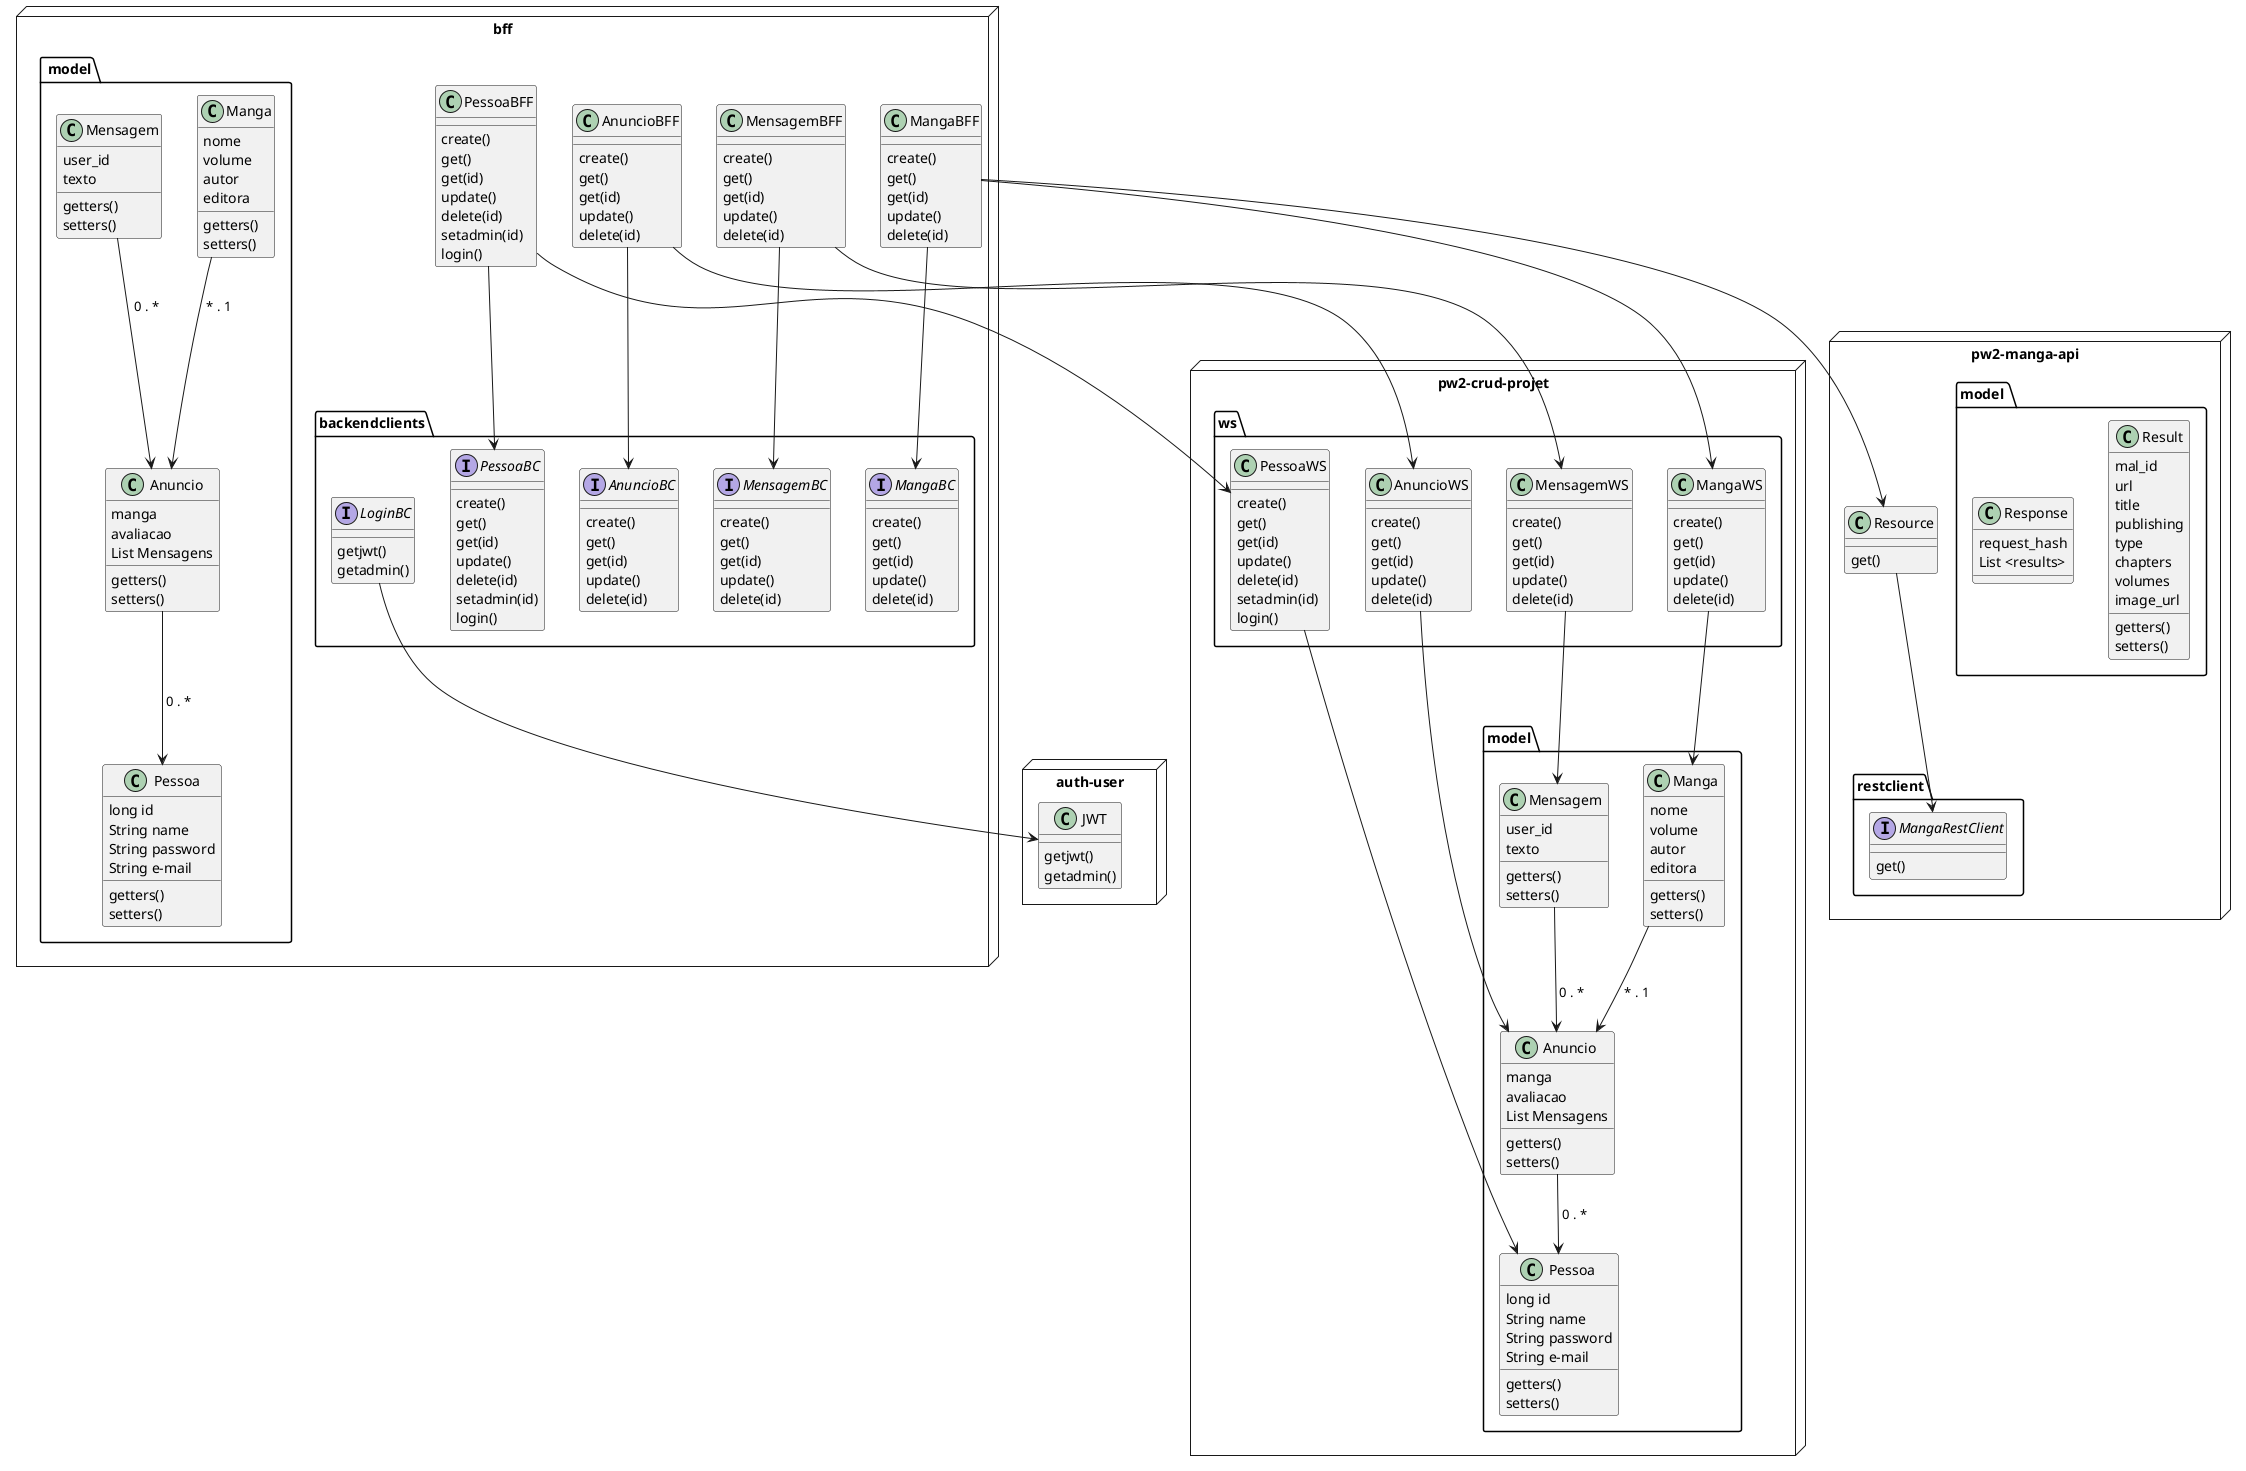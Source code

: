 @startuml


package "pw2-crud-projet" <<Node>> {
     package "model"{
        class "Pessoa " {
            long id
            String name
            String password
            String e-mail

            getters()
            setters()
        }

        class "Anuncio " {
            manga
            avaliacao
            List Mensagens
            getters()
            setters()
        }

        class "Manga " {
            nome
            volume
            autor
            editora
            getters()
            setters()

        }

        class "Mensagem " {
            user_id
            texto
            getters()
            setters()
        }
        "Manga " --> "Anuncio " : " * . 1" 
        "Anuncio " --> "Pessoa " : " 0 . * "
        "Mensagem " --> "Anuncio " : " 0 . * "
    }
    package "ws" {
        class PessoaWS {
        create()
        get()
        get(id)
        update()
        delete(id)
        setadmin(id)
        login()
        }

    class AnuncioWS {
        create()
        get()
        get(id)
        update()
        delete(id)
        }      
    class MangaWS {
        create()
        get()
        get(id)
        update()
        delete(id)
        }     
    class MensagemWS {
        create()
        get()
        get(id)
        update()
        delete(id)
        }       
    }
    PessoaWS --> "Pessoa "
    AnuncioWS --> "Anuncio "
    MangaWS --> "Manga "
    MensagemWS --> "Mensagem "
}


package "bff"  <<Node>> {
    
    package " model"{
        class Pessoa {
            long id
            String name
            String password
            String e-mail

            getters()
            setters()
        }

        class Anuncio {
            manga
            avaliacao
            List Mensagens
            getters()
            setters()
        }

        class Manga {
            nome
            volume
            autor
            editora
            getters()
            setters()

        }

        class Mensagem {
            user_id
            texto
            getters()
            setters()
        }
        Manga --> Anuncio : " * . 1" 
        Anuncio --> Pessoa : " 0 . * "
        Mensagem --> Anuncio : " 0 . * "
    }
    package "backendclients" {
        Interface "PessoaBC" {
            create()
            get()
            get(id)
            update()
            delete(id)
            setadmin(id)
            login()
        }
        Interface "AnuncioBC" {
            create()
            get()
            get(id)
            update()
            delete(id)
        }
        Interface "MangaBC" {
            create()
            get()
            get(id)
            update()
            delete(id)
        }    
        Interface "MensagemBC" {
            create()
            get()
            get(id)
            update()
            delete(id)
        }    
        Interface "LoginBC" {
            getjwt()
            getadmin()
        }    


    }
    class PessoaBFF {
        create()
        get()
        get(id)
        update()
        delete(id)
        setadmin(id)
        login()
        }

    class AnuncioBFF {
        create()
        get()
        get(id)
        update()
        delete(id)
        }      
    class MangaBFF {
        create()
        get()
        get(id)
        update()
        delete(id)
        }     
    class MensagemBFF {
        create()
        get()
        get(id)
        update()
        delete(id)
        }       
MensagemBFF --> "MensagemBC"
AnuncioBFF --> "AnuncioBC"
PessoaBFF --> "PessoaBC"
MangaBFF --> "MangaBC"

}
PessoaBFF --> PessoaWS
AnuncioBFF --> AnuncioWS
MangaBFF --> MangaWS
MensagemBFF --> MensagemWS

package "auth-user" <<Node>> {
    class JWT {
        getjwt()
        getadmin()
    }
    LoginBC --> JWT
}
    
package "pw2-manga-api" <<Node>>{
    package "model " {
        class "Result" {
            mal_id
            url
            title
            publishing
            type
            chapters
            volumes
            image_url
            getters()
            setters()
        }
        class "Response" {
            request_hash
            List <results>
        }
    }
    package restclient {
        Interface "MangaRestClient" {
            get()
        }
    }
    class Resource {
        get()
    }
    Resource --> MangaRestClient
}
MangaBFF --> Resource

@enduml